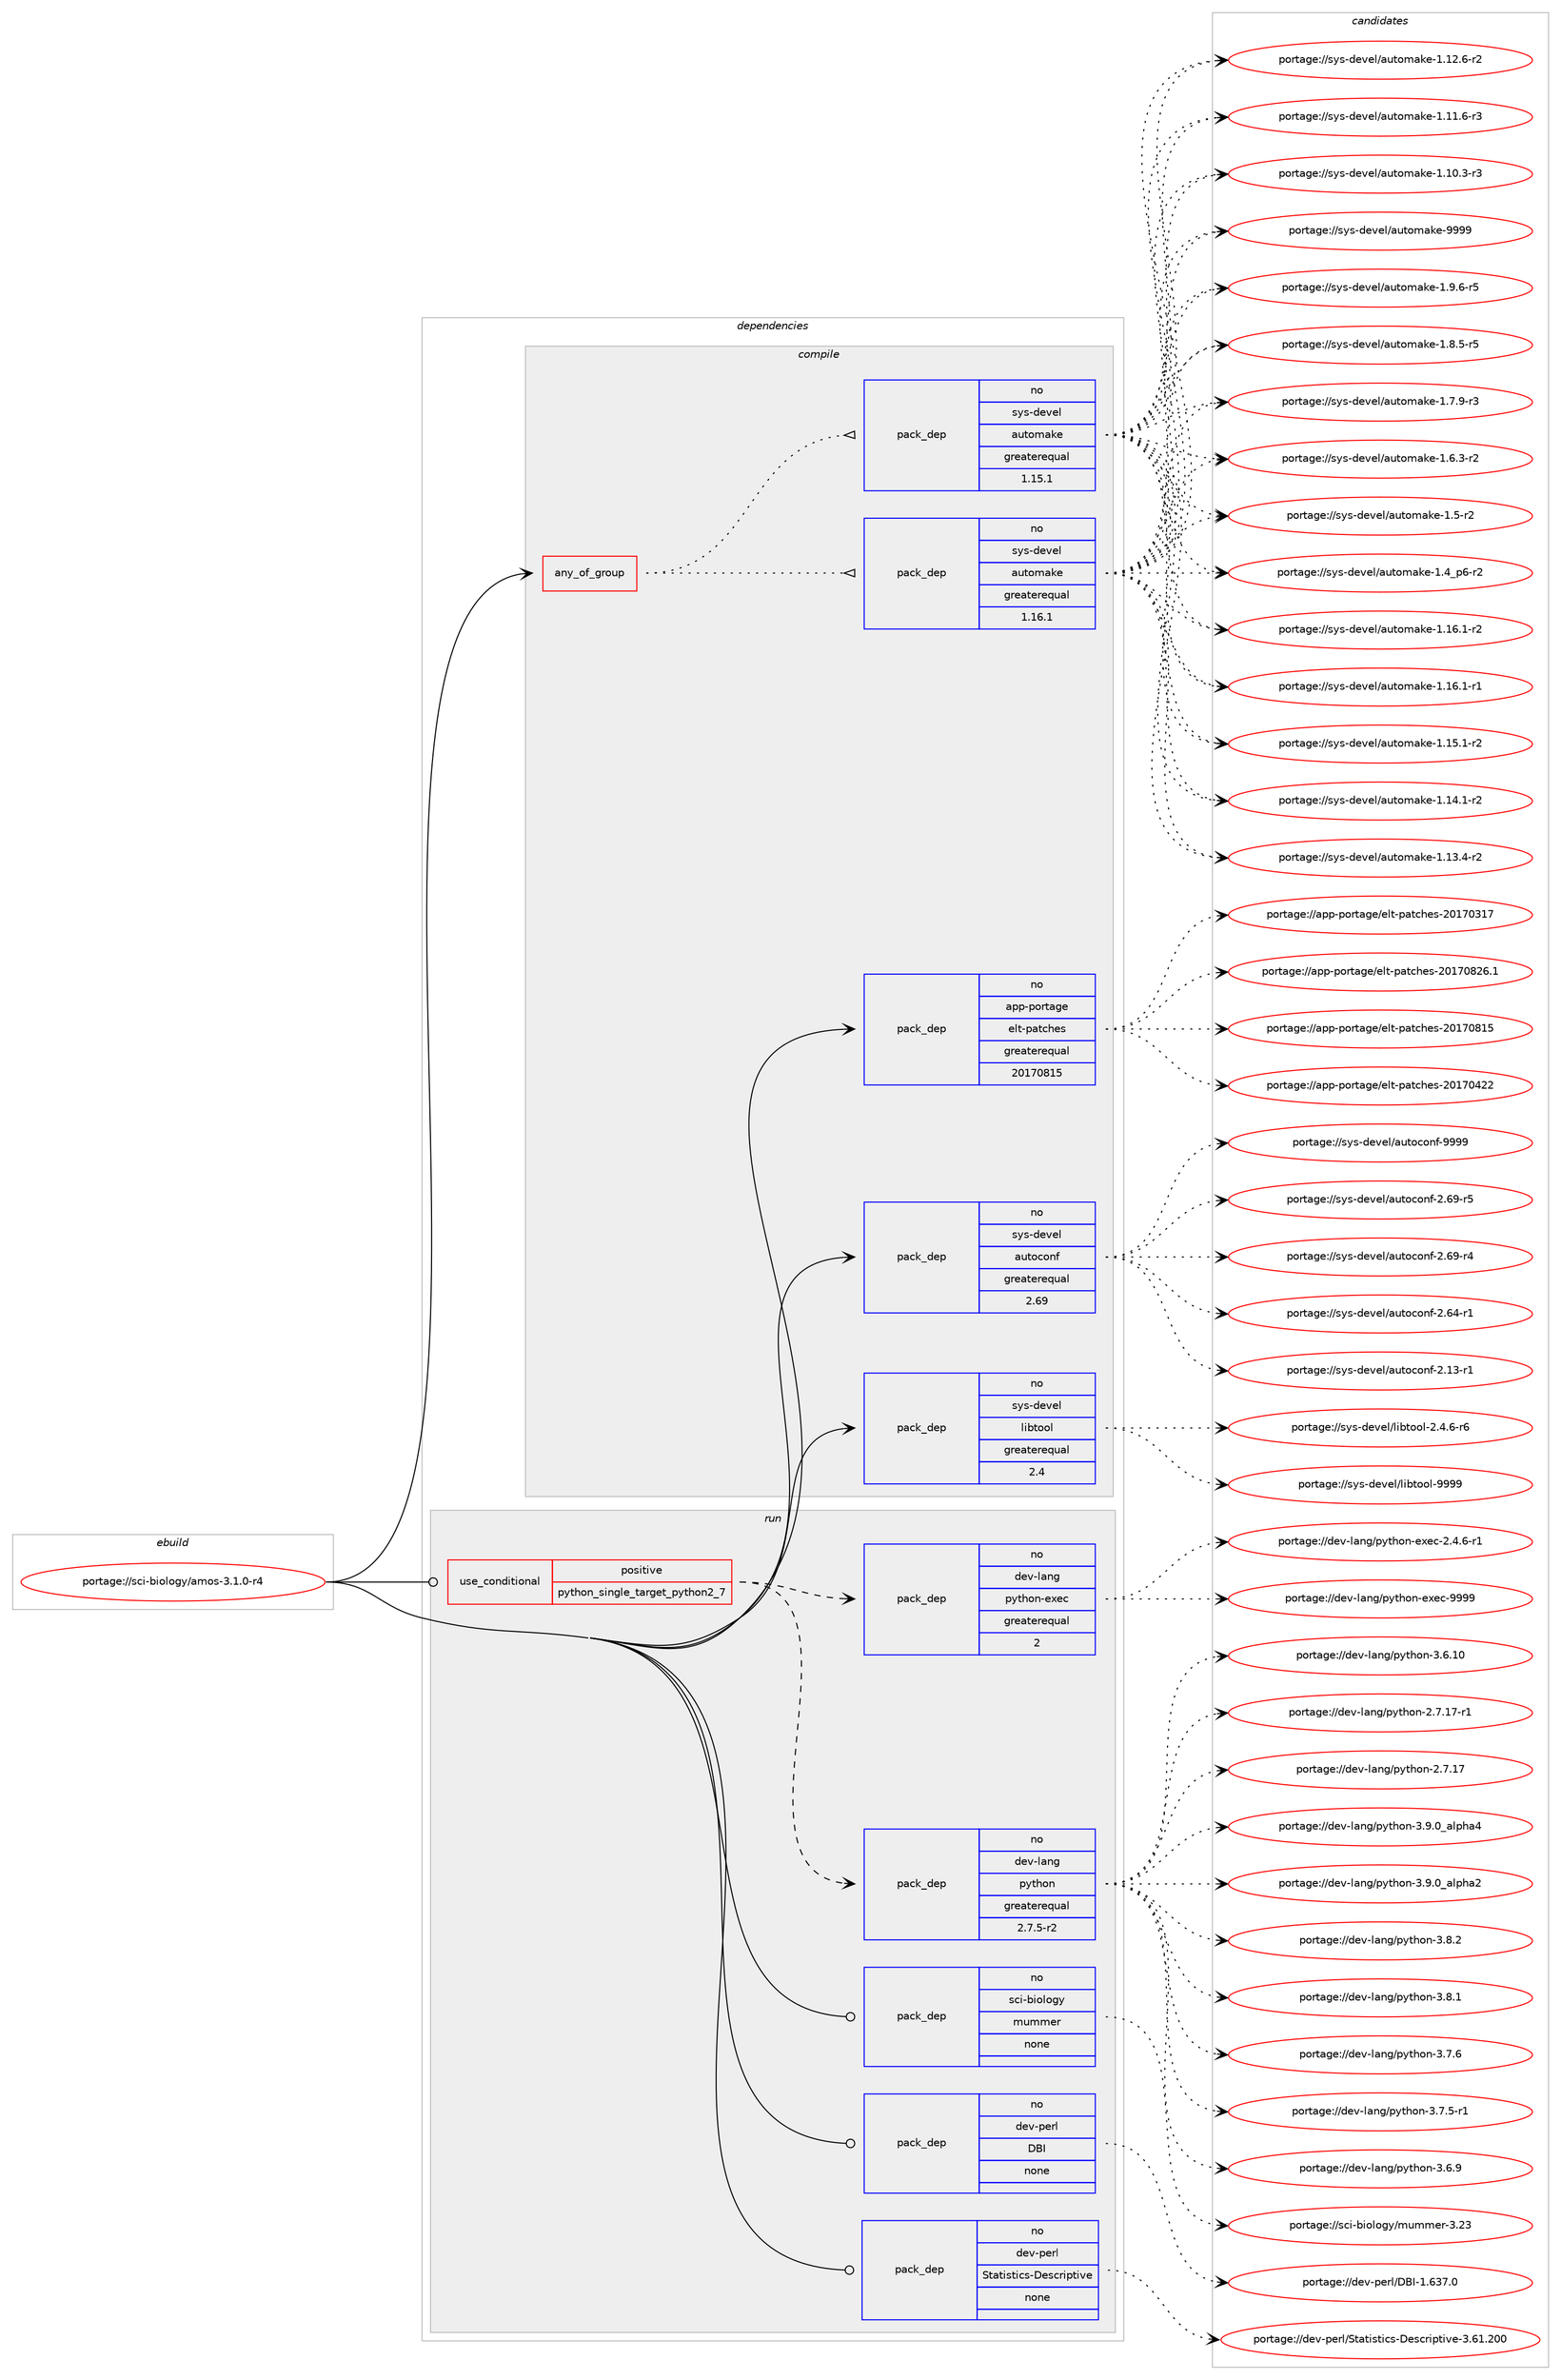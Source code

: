 digraph prolog {

# *************
# Graph options
# *************

newrank=true;
concentrate=true;
compound=true;
graph [rankdir=LR,fontname=Helvetica,fontsize=10,ranksep=1.5];#, ranksep=2.5, nodesep=0.2];
edge  [arrowhead=vee];
node  [fontname=Helvetica,fontsize=10];

# **********
# The ebuild
# **********

subgraph cluster_leftcol {
color=gray;
rank=same;
label=<<i>ebuild</i>>;
id [label="portage://sci-biology/amos-3.1.0-r4", color=red, width=4, href="../sci-biology/amos-3.1.0-r4.svg"];
}

# ****************
# The dependencies
# ****************

subgraph cluster_midcol {
color=gray;
label=<<i>dependencies</i>>;
subgraph cluster_compile {
fillcolor="#eeeeee";
style=filled;
label=<<i>compile</i>>;
subgraph any1197 {
dependency57946 [label=<<TABLE BORDER="0" CELLBORDER="1" CELLSPACING="0" CELLPADDING="4"><TR><TD CELLPADDING="10">any_of_group</TD></TR></TABLE>>, shape=none, color=red];subgraph pack44845 {
dependency57947 [label=<<TABLE BORDER="0" CELLBORDER="1" CELLSPACING="0" CELLPADDING="4" WIDTH="220"><TR><TD ROWSPAN="6" CELLPADDING="30">pack_dep</TD></TR><TR><TD WIDTH="110">no</TD></TR><TR><TD>sys-devel</TD></TR><TR><TD>automake</TD></TR><TR><TD>greaterequal</TD></TR><TR><TD>1.16.1</TD></TR></TABLE>>, shape=none, color=blue];
}
dependency57946:e -> dependency57947:w [weight=20,style="dotted",arrowhead="oinv"];
subgraph pack44846 {
dependency57948 [label=<<TABLE BORDER="0" CELLBORDER="1" CELLSPACING="0" CELLPADDING="4" WIDTH="220"><TR><TD ROWSPAN="6" CELLPADDING="30">pack_dep</TD></TR><TR><TD WIDTH="110">no</TD></TR><TR><TD>sys-devel</TD></TR><TR><TD>automake</TD></TR><TR><TD>greaterequal</TD></TR><TR><TD>1.15.1</TD></TR></TABLE>>, shape=none, color=blue];
}
dependency57946:e -> dependency57948:w [weight=20,style="dotted",arrowhead="oinv"];
}
id:e -> dependency57946:w [weight=20,style="solid",arrowhead="vee"];
subgraph pack44847 {
dependency57949 [label=<<TABLE BORDER="0" CELLBORDER="1" CELLSPACING="0" CELLPADDING="4" WIDTH="220"><TR><TD ROWSPAN="6" CELLPADDING="30">pack_dep</TD></TR><TR><TD WIDTH="110">no</TD></TR><TR><TD>app-portage</TD></TR><TR><TD>elt-patches</TD></TR><TR><TD>greaterequal</TD></TR><TR><TD>20170815</TD></TR></TABLE>>, shape=none, color=blue];
}
id:e -> dependency57949:w [weight=20,style="solid",arrowhead="vee"];
subgraph pack44848 {
dependency57950 [label=<<TABLE BORDER="0" CELLBORDER="1" CELLSPACING="0" CELLPADDING="4" WIDTH="220"><TR><TD ROWSPAN="6" CELLPADDING="30">pack_dep</TD></TR><TR><TD WIDTH="110">no</TD></TR><TR><TD>sys-devel</TD></TR><TR><TD>autoconf</TD></TR><TR><TD>greaterequal</TD></TR><TR><TD>2.69</TD></TR></TABLE>>, shape=none, color=blue];
}
id:e -> dependency57950:w [weight=20,style="solid",arrowhead="vee"];
subgraph pack44849 {
dependency57951 [label=<<TABLE BORDER="0" CELLBORDER="1" CELLSPACING="0" CELLPADDING="4" WIDTH="220"><TR><TD ROWSPAN="6" CELLPADDING="30">pack_dep</TD></TR><TR><TD WIDTH="110">no</TD></TR><TR><TD>sys-devel</TD></TR><TR><TD>libtool</TD></TR><TR><TD>greaterequal</TD></TR><TR><TD>2.4</TD></TR></TABLE>>, shape=none, color=blue];
}
id:e -> dependency57951:w [weight=20,style="solid",arrowhead="vee"];
}
subgraph cluster_compileandrun {
fillcolor="#eeeeee";
style=filled;
label=<<i>compile and run</i>>;
}
subgraph cluster_run {
fillcolor="#eeeeee";
style=filled;
label=<<i>run</i>>;
subgraph cond11849 {
dependency57952 [label=<<TABLE BORDER="0" CELLBORDER="1" CELLSPACING="0" CELLPADDING="4"><TR><TD ROWSPAN="3" CELLPADDING="10">use_conditional</TD></TR><TR><TD>positive</TD></TR><TR><TD>python_single_target_python2_7</TD></TR></TABLE>>, shape=none, color=red];
subgraph pack44850 {
dependency57953 [label=<<TABLE BORDER="0" CELLBORDER="1" CELLSPACING="0" CELLPADDING="4" WIDTH="220"><TR><TD ROWSPAN="6" CELLPADDING="30">pack_dep</TD></TR><TR><TD WIDTH="110">no</TD></TR><TR><TD>dev-lang</TD></TR><TR><TD>python</TD></TR><TR><TD>greaterequal</TD></TR><TR><TD>2.7.5-r2</TD></TR></TABLE>>, shape=none, color=blue];
}
dependency57952:e -> dependency57953:w [weight=20,style="dashed",arrowhead="vee"];
subgraph pack44851 {
dependency57954 [label=<<TABLE BORDER="0" CELLBORDER="1" CELLSPACING="0" CELLPADDING="4" WIDTH="220"><TR><TD ROWSPAN="6" CELLPADDING="30">pack_dep</TD></TR><TR><TD WIDTH="110">no</TD></TR><TR><TD>dev-lang</TD></TR><TR><TD>python-exec</TD></TR><TR><TD>greaterequal</TD></TR><TR><TD>2</TD></TR></TABLE>>, shape=none, color=blue];
}
dependency57952:e -> dependency57954:w [weight=20,style="dashed",arrowhead="vee"];
}
id:e -> dependency57952:w [weight=20,style="solid",arrowhead="odot"];
subgraph pack44852 {
dependency57955 [label=<<TABLE BORDER="0" CELLBORDER="1" CELLSPACING="0" CELLPADDING="4" WIDTH="220"><TR><TD ROWSPAN="6" CELLPADDING="30">pack_dep</TD></TR><TR><TD WIDTH="110">no</TD></TR><TR><TD>dev-perl</TD></TR><TR><TD>DBI</TD></TR><TR><TD>none</TD></TR><TR><TD></TD></TR></TABLE>>, shape=none, color=blue];
}
id:e -> dependency57955:w [weight=20,style="solid",arrowhead="odot"];
subgraph pack44853 {
dependency57956 [label=<<TABLE BORDER="0" CELLBORDER="1" CELLSPACING="0" CELLPADDING="4" WIDTH="220"><TR><TD ROWSPAN="6" CELLPADDING="30">pack_dep</TD></TR><TR><TD WIDTH="110">no</TD></TR><TR><TD>dev-perl</TD></TR><TR><TD>Statistics-Descriptive</TD></TR><TR><TD>none</TD></TR><TR><TD></TD></TR></TABLE>>, shape=none, color=blue];
}
id:e -> dependency57956:w [weight=20,style="solid",arrowhead="odot"];
subgraph pack44854 {
dependency57957 [label=<<TABLE BORDER="0" CELLBORDER="1" CELLSPACING="0" CELLPADDING="4" WIDTH="220"><TR><TD ROWSPAN="6" CELLPADDING="30">pack_dep</TD></TR><TR><TD WIDTH="110">no</TD></TR><TR><TD>sci-biology</TD></TR><TR><TD>mummer</TD></TR><TR><TD>none</TD></TR><TR><TD></TD></TR></TABLE>>, shape=none, color=blue];
}
id:e -> dependency57957:w [weight=20,style="solid",arrowhead="odot"];
}
}

# **************
# The candidates
# **************

subgraph cluster_choices {
rank=same;
color=gray;
label=<<i>candidates</i>>;

subgraph choice44845 {
color=black;
nodesep=1;
choice115121115451001011181011084797117116111109971071014557575757 [label="portage://sys-devel/automake-9999", color=red, width=4,href="../sys-devel/automake-9999.svg"];
choice115121115451001011181011084797117116111109971071014549465746544511453 [label="portage://sys-devel/automake-1.9.6-r5", color=red, width=4,href="../sys-devel/automake-1.9.6-r5.svg"];
choice115121115451001011181011084797117116111109971071014549465646534511453 [label="portage://sys-devel/automake-1.8.5-r5", color=red, width=4,href="../sys-devel/automake-1.8.5-r5.svg"];
choice115121115451001011181011084797117116111109971071014549465546574511451 [label="portage://sys-devel/automake-1.7.9-r3", color=red, width=4,href="../sys-devel/automake-1.7.9-r3.svg"];
choice115121115451001011181011084797117116111109971071014549465446514511450 [label="portage://sys-devel/automake-1.6.3-r2", color=red, width=4,href="../sys-devel/automake-1.6.3-r2.svg"];
choice11512111545100101118101108479711711611110997107101454946534511450 [label="portage://sys-devel/automake-1.5-r2", color=red, width=4,href="../sys-devel/automake-1.5-r2.svg"];
choice115121115451001011181011084797117116111109971071014549465295112544511450 [label="portage://sys-devel/automake-1.4_p6-r2", color=red, width=4,href="../sys-devel/automake-1.4_p6-r2.svg"];
choice11512111545100101118101108479711711611110997107101454946495446494511450 [label="portage://sys-devel/automake-1.16.1-r2", color=red, width=4,href="../sys-devel/automake-1.16.1-r2.svg"];
choice11512111545100101118101108479711711611110997107101454946495446494511449 [label="portage://sys-devel/automake-1.16.1-r1", color=red, width=4,href="../sys-devel/automake-1.16.1-r1.svg"];
choice11512111545100101118101108479711711611110997107101454946495346494511450 [label="portage://sys-devel/automake-1.15.1-r2", color=red, width=4,href="../sys-devel/automake-1.15.1-r2.svg"];
choice11512111545100101118101108479711711611110997107101454946495246494511450 [label="portage://sys-devel/automake-1.14.1-r2", color=red, width=4,href="../sys-devel/automake-1.14.1-r2.svg"];
choice11512111545100101118101108479711711611110997107101454946495146524511450 [label="portage://sys-devel/automake-1.13.4-r2", color=red, width=4,href="../sys-devel/automake-1.13.4-r2.svg"];
choice11512111545100101118101108479711711611110997107101454946495046544511450 [label="portage://sys-devel/automake-1.12.6-r2", color=red, width=4,href="../sys-devel/automake-1.12.6-r2.svg"];
choice11512111545100101118101108479711711611110997107101454946494946544511451 [label="portage://sys-devel/automake-1.11.6-r3", color=red, width=4,href="../sys-devel/automake-1.11.6-r3.svg"];
choice11512111545100101118101108479711711611110997107101454946494846514511451 [label="portage://sys-devel/automake-1.10.3-r3", color=red, width=4,href="../sys-devel/automake-1.10.3-r3.svg"];
dependency57947:e -> choice115121115451001011181011084797117116111109971071014557575757:w [style=dotted,weight="100"];
dependency57947:e -> choice115121115451001011181011084797117116111109971071014549465746544511453:w [style=dotted,weight="100"];
dependency57947:e -> choice115121115451001011181011084797117116111109971071014549465646534511453:w [style=dotted,weight="100"];
dependency57947:e -> choice115121115451001011181011084797117116111109971071014549465546574511451:w [style=dotted,weight="100"];
dependency57947:e -> choice115121115451001011181011084797117116111109971071014549465446514511450:w [style=dotted,weight="100"];
dependency57947:e -> choice11512111545100101118101108479711711611110997107101454946534511450:w [style=dotted,weight="100"];
dependency57947:e -> choice115121115451001011181011084797117116111109971071014549465295112544511450:w [style=dotted,weight="100"];
dependency57947:e -> choice11512111545100101118101108479711711611110997107101454946495446494511450:w [style=dotted,weight="100"];
dependency57947:e -> choice11512111545100101118101108479711711611110997107101454946495446494511449:w [style=dotted,weight="100"];
dependency57947:e -> choice11512111545100101118101108479711711611110997107101454946495346494511450:w [style=dotted,weight="100"];
dependency57947:e -> choice11512111545100101118101108479711711611110997107101454946495246494511450:w [style=dotted,weight="100"];
dependency57947:e -> choice11512111545100101118101108479711711611110997107101454946495146524511450:w [style=dotted,weight="100"];
dependency57947:e -> choice11512111545100101118101108479711711611110997107101454946495046544511450:w [style=dotted,weight="100"];
dependency57947:e -> choice11512111545100101118101108479711711611110997107101454946494946544511451:w [style=dotted,weight="100"];
dependency57947:e -> choice11512111545100101118101108479711711611110997107101454946494846514511451:w [style=dotted,weight="100"];
}
subgraph choice44846 {
color=black;
nodesep=1;
choice115121115451001011181011084797117116111109971071014557575757 [label="portage://sys-devel/automake-9999", color=red, width=4,href="../sys-devel/automake-9999.svg"];
choice115121115451001011181011084797117116111109971071014549465746544511453 [label="portage://sys-devel/automake-1.9.6-r5", color=red, width=4,href="../sys-devel/automake-1.9.6-r5.svg"];
choice115121115451001011181011084797117116111109971071014549465646534511453 [label="portage://sys-devel/automake-1.8.5-r5", color=red, width=4,href="../sys-devel/automake-1.8.5-r5.svg"];
choice115121115451001011181011084797117116111109971071014549465546574511451 [label="portage://sys-devel/automake-1.7.9-r3", color=red, width=4,href="../sys-devel/automake-1.7.9-r3.svg"];
choice115121115451001011181011084797117116111109971071014549465446514511450 [label="portage://sys-devel/automake-1.6.3-r2", color=red, width=4,href="../sys-devel/automake-1.6.3-r2.svg"];
choice11512111545100101118101108479711711611110997107101454946534511450 [label="portage://sys-devel/automake-1.5-r2", color=red, width=4,href="../sys-devel/automake-1.5-r2.svg"];
choice115121115451001011181011084797117116111109971071014549465295112544511450 [label="portage://sys-devel/automake-1.4_p6-r2", color=red, width=4,href="../sys-devel/automake-1.4_p6-r2.svg"];
choice11512111545100101118101108479711711611110997107101454946495446494511450 [label="portage://sys-devel/automake-1.16.1-r2", color=red, width=4,href="../sys-devel/automake-1.16.1-r2.svg"];
choice11512111545100101118101108479711711611110997107101454946495446494511449 [label="portage://sys-devel/automake-1.16.1-r1", color=red, width=4,href="../sys-devel/automake-1.16.1-r1.svg"];
choice11512111545100101118101108479711711611110997107101454946495346494511450 [label="portage://sys-devel/automake-1.15.1-r2", color=red, width=4,href="../sys-devel/automake-1.15.1-r2.svg"];
choice11512111545100101118101108479711711611110997107101454946495246494511450 [label="portage://sys-devel/automake-1.14.1-r2", color=red, width=4,href="../sys-devel/automake-1.14.1-r2.svg"];
choice11512111545100101118101108479711711611110997107101454946495146524511450 [label="portage://sys-devel/automake-1.13.4-r2", color=red, width=4,href="../sys-devel/automake-1.13.4-r2.svg"];
choice11512111545100101118101108479711711611110997107101454946495046544511450 [label="portage://sys-devel/automake-1.12.6-r2", color=red, width=4,href="../sys-devel/automake-1.12.6-r2.svg"];
choice11512111545100101118101108479711711611110997107101454946494946544511451 [label="portage://sys-devel/automake-1.11.6-r3", color=red, width=4,href="../sys-devel/automake-1.11.6-r3.svg"];
choice11512111545100101118101108479711711611110997107101454946494846514511451 [label="portage://sys-devel/automake-1.10.3-r3", color=red, width=4,href="../sys-devel/automake-1.10.3-r3.svg"];
dependency57948:e -> choice115121115451001011181011084797117116111109971071014557575757:w [style=dotted,weight="100"];
dependency57948:e -> choice115121115451001011181011084797117116111109971071014549465746544511453:w [style=dotted,weight="100"];
dependency57948:e -> choice115121115451001011181011084797117116111109971071014549465646534511453:w [style=dotted,weight="100"];
dependency57948:e -> choice115121115451001011181011084797117116111109971071014549465546574511451:w [style=dotted,weight="100"];
dependency57948:e -> choice115121115451001011181011084797117116111109971071014549465446514511450:w [style=dotted,weight="100"];
dependency57948:e -> choice11512111545100101118101108479711711611110997107101454946534511450:w [style=dotted,weight="100"];
dependency57948:e -> choice115121115451001011181011084797117116111109971071014549465295112544511450:w [style=dotted,weight="100"];
dependency57948:e -> choice11512111545100101118101108479711711611110997107101454946495446494511450:w [style=dotted,weight="100"];
dependency57948:e -> choice11512111545100101118101108479711711611110997107101454946495446494511449:w [style=dotted,weight="100"];
dependency57948:e -> choice11512111545100101118101108479711711611110997107101454946495346494511450:w [style=dotted,weight="100"];
dependency57948:e -> choice11512111545100101118101108479711711611110997107101454946495246494511450:w [style=dotted,weight="100"];
dependency57948:e -> choice11512111545100101118101108479711711611110997107101454946495146524511450:w [style=dotted,weight="100"];
dependency57948:e -> choice11512111545100101118101108479711711611110997107101454946495046544511450:w [style=dotted,weight="100"];
dependency57948:e -> choice11512111545100101118101108479711711611110997107101454946494946544511451:w [style=dotted,weight="100"];
dependency57948:e -> choice11512111545100101118101108479711711611110997107101454946494846514511451:w [style=dotted,weight="100"];
}
subgraph choice44847 {
color=black;
nodesep=1;
choice971121124511211111411697103101471011081164511297116991041011154550484955485650544649 [label="portage://app-portage/elt-patches-20170826.1", color=red, width=4,href="../app-portage/elt-patches-20170826.1.svg"];
choice97112112451121111141169710310147101108116451129711699104101115455048495548564953 [label="portage://app-portage/elt-patches-20170815", color=red, width=4,href="../app-portage/elt-patches-20170815.svg"];
choice97112112451121111141169710310147101108116451129711699104101115455048495548525050 [label="portage://app-portage/elt-patches-20170422", color=red, width=4,href="../app-portage/elt-patches-20170422.svg"];
choice97112112451121111141169710310147101108116451129711699104101115455048495548514955 [label="portage://app-portage/elt-patches-20170317", color=red, width=4,href="../app-portage/elt-patches-20170317.svg"];
dependency57949:e -> choice971121124511211111411697103101471011081164511297116991041011154550484955485650544649:w [style=dotted,weight="100"];
dependency57949:e -> choice97112112451121111141169710310147101108116451129711699104101115455048495548564953:w [style=dotted,weight="100"];
dependency57949:e -> choice97112112451121111141169710310147101108116451129711699104101115455048495548525050:w [style=dotted,weight="100"];
dependency57949:e -> choice97112112451121111141169710310147101108116451129711699104101115455048495548514955:w [style=dotted,weight="100"];
}
subgraph choice44848 {
color=black;
nodesep=1;
choice115121115451001011181011084797117116111991111101024557575757 [label="portage://sys-devel/autoconf-9999", color=red, width=4,href="../sys-devel/autoconf-9999.svg"];
choice1151211154510010111810110847971171161119911111010245504654574511453 [label="portage://sys-devel/autoconf-2.69-r5", color=red, width=4,href="../sys-devel/autoconf-2.69-r5.svg"];
choice1151211154510010111810110847971171161119911111010245504654574511452 [label="portage://sys-devel/autoconf-2.69-r4", color=red, width=4,href="../sys-devel/autoconf-2.69-r4.svg"];
choice1151211154510010111810110847971171161119911111010245504654524511449 [label="portage://sys-devel/autoconf-2.64-r1", color=red, width=4,href="../sys-devel/autoconf-2.64-r1.svg"];
choice1151211154510010111810110847971171161119911111010245504649514511449 [label="portage://sys-devel/autoconf-2.13-r1", color=red, width=4,href="../sys-devel/autoconf-2.13-r1.svg"];
dependency57950:e -> choice115121115451001011181011084797117116111991111101024557575757:w [style=dotted,weight="100"];
dependency57950:e -> choice1151211154510010111810110847971171161119911111010245504654574511453:w [style=dotted,weight="100"];
dependency57950:e -> choice1151211154510010111810110847971171161119911111010245504654574511452:w [style=dotted,weight="100"];
dependency57950:e -> choice1151211154510010111810110847971171161119911111010245504654524511449:w [style=dotted,weight="100"];
dependency57950:e -> choice1151211154510010111810110847971171161119911111010245504649514511449:w [style=dotted,weight="100"];
}
subgraph choice44849 {
color=black;
nodesep=1;
choice1151211154510010111810110847108105981161111111084557575757 [label="portage://sys-devel/libtool-9999", color=red, width=4,href="../sys-devel/libtool-9999.svg"];
choice1151211154510010111810110847108105981161111111084550465246544511454 [label="portage://sys-devel/libtool-2.4.6-r6", color=red, width=4,href="../sys-devel/libtool-2.4.6-r6.svg"];
dependency57951:e -> choice1151211154510010111810110847108105981161111111084557575757:w [style=dotted,weight="100"];
dependency57951:e -> choice1151211154510010111810110847108105981161111111084550465246544511454:w [style=dotted,weight="100"];
}
subgraph choice44850 {
color=black;
nodesep=1;
choice10010111845108971101034711212111610411111045514657464895971081121049752 [label="portage://dev-lang/python-3.9.0_alpha4", color=red, width=4,href="../dev-lang/python-3.9.0_alpha4.svg"];
choice10010111845108971101034711212111610411111045514657464895971081121049750 [label="portage://dev-lang/python-3.9.0_alpha2", color=red, width=4,href="../dev-lang/python-3.9.0_alpha2.svg"];
choice100101118451089711010347112121116104111110455146564650 [label="portage://dev-lang/python-3.8.2", color=red, width=4,href="../dev-lang/python-3.8.2.svg"];
choice100101118451089711010347112121116104111110455146564649 [label="portage://dev-lang/python-3.8.1", color=red, width=4,href="../dev-lang/python-3.8.1.svg"];
choice100101118451089711010347112121116104111110455146554654 [label="portage://dev-lang/python-3.7.6", color=red, width=4,href="../dev-lang/python-3.7.6.svg"];
choice1001011184510897110103471121211161041111104551465546534511449 [label="portage://dev-lang/python-3.7.5-r1", color=red, width=4,href="../dev-lang/python-3.7.5-r1.svg"];
choice100101118451089711010347112121116104111110455146544657 [label="portage://dev-lang/python-3.6.9", color=red, width=4,href="../dev-lang/python-3.6.9.svg"];
choice10010111845108971101034711212111610411111045514654464948 [label="portage://dev-lang/python-3.6.10", color=red, width=4,href="../dev-lang/python-3.6.10.svg"];
choice100101118451089711010347112121116104111110455046554649554511449 [label="portage://dev-lang/python-2.7.17-r1", color=red, width=4,href="../dev-lang/python-2.7.17-r1.svg"];
choice10010111845108971101034711212111610411111045504655464955 [label="portage://dev-lang/python-2.7.17", color=red, width=4,href="../dev-lang/python-2.7.17.svg"];
dependency57953:e -> choice10010111845108971101034711212111610411111045514657464895971081121049752:w [style=dotted,weight="100"];
dependency57953:e -> choice10010111845108971101034711212111610411111045514657464895971081121049750:w [style=dotted,weight="100"];
dependency57953:e -> choice100101118451089711010347112121116104111110455146564650:w [style=dotted,weight="100"];
dependency57953:e -> choice100101118451089711010347112121116104111110455146564649:w [style=dotted,weight="100"];
dependency57953:e -> choice100101118451089711010347112121116104111110455146554654:w [style=dotted,weight="100"];
dependency57953:e -> choice1001011184510897110103471121211161041111104551465546534511449:w [style=dotted,weight="100"];
dependency57953:e -> choice100101118451089711010347112121116104111110455146544657:w [style=dotted,weight="100"];
dependency57953:e -> choice10010111845108971101034711212111610411111045514654464948:w [style=dotted,weight="100"];
dependency57953:e -> choice100101118451089711010347112121116104111110455046554649554511449:w [style=dotted,weight="100"];
dependency57953:e -> choice10010111845108971101034711212111610411111045504655464955:w [style=dotted,weight="100"];
}
subgraph choice44851 {
color=black;
nodesep=1;
choice10010111845108971101034711212111610411111045101120101994557575757 [label="portage://dev-lang/python-exec-9999", color=red, width=4,href="../dev-lang/python-exec-9999.svg"];
choice10010111845108971101034711212111610411111045101120101994550465246544511449 [label="portage://dev-lang/python-exec-2.4.6-r1", color=red, width=4,href="../dev-lang/python-exec-2.4.6-r1.svg"];
dependency57954:e -> choice10010111845108971101034711212111610411111045101120101994557575757:w [style=dotted,weight="100"];
dependency57954:e -> choice10010111845108971101034711212111610411111045101120101994550465246544511449:w [style=dotted,weight="100"];
}
subgraph choice44852 {
color=black;
nodesep=1;
choice10010111845112101114108476866734549465451554648 [label="portage://dev-perl/DBI-1.637.0", color=red, width=4,href="../dev-perl/DBI-1.637.0.svg"];
dependency57955:e -> choice10010111845112101114108476866734549465451554648:w [style=dotted,weight="100"];
}
subgraph choice44853 {
color=black;
nodesep=1;
choice1001011184511210111410847831169711610511511610599115456810111599114105112116105118101455146544946504848 [label="portage://dev-perl/Statistics-Descriptive-3.61.200", color=red, width=4,href="../dev-perl/Statistics-Descriptive-3.61.200.svg"];
dependency57956:e -> choice1001011184511210111410847831169711610511511610599115456810111599114105112116105118101455146544946504848:w [style=dotted,weight="100"];
}
subgraph choice44854 {
color=black;
nodesep=1;
choice115991054598105111108111103121471091171091091011144551465051 [label="portage://sci-biology/mummer-3.23", color=red, width=4,href="../sci-biology/mummer-3.23.svg"];
dependency57957:e -> choice115991054598105111108111103121471091171091091011144551465051:w [style=dotted,weight="100"];
}
}

}
